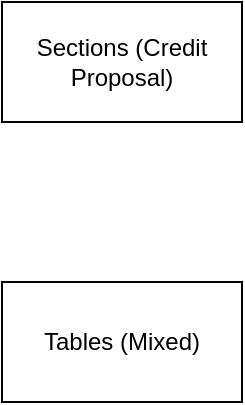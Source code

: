 <mxfile version="21.5.2" type="github" pages="2">
  <diagram name="Page-1" id="o3CT6F6CtiuUgMs5RNq_">
    <mxGraphModel dx="880" dy="470" grid="1" gridSize="10" guides="1" tooltips="1" connect="1" arrows="1" fold="1" page="1" pageScale="1" pageWidth="850" pageHeight="1100" math="0" shadow="0">
      <root>
        <mxCell id="0" />
        <mxCell id="1" parent="0" />
        <mxCell id="ddhl6ij94QkGDkPOVqGp-2" value="Tables (Mixed)" style="rounded=0;whiteSpace=wrap;html=1;" vertex="1" parent="1">
          <mxGeometry x="120" y="210" width="120" height="60" as="geometry" />
        </mxCell>
        <mxCell id="ddhl6ij94QkGDkPOVqGp-3" value="Sections (Credit Proposal)" style="rounded=0;whiteSpace=wrap;html=1;" vertex="1" parent="1">
          <mxGeometry x="120" y="70" width="120" height="60" as="geometry" />
        </mxCell>
      </root>
    </mxGraphModel>
  </diagram>
  <diagram id="ds6y7n6Co1heT7dCjJzo" name="example">
    <mxGraphModel dx="1730" dy="470" grid="1" gridSize="10" guides="1" tooltips="1" connect="1" arrows="1" fold="1" page="1" pageScale="1" pageWidth="850" pageHeight="1100" math="0" shadow="0">
      <root>
        <mxCell id="0" />
        <mxCell id="1" parent="0" />
        <mxCell id="a2IexsWUbLitzWPUd2QV-1" value="Section: TestSectionName" style="swimlane;fontStyle=0;childLayout=stackLayout;horizontal=1;startSize=30;horizontalStack=0;resizeParent=1;resizeParentMax=0;resizeLast=0;collapsible=1;marginBottom=0;whiteSpace=wrap;html=1;" vertex="1" parent="1">
          <mxGeometry x="130" y="100" width="140" height="120" as="geometry" />
        </mxCell>
        <mxCell id="a2IexsWUbLitzWPUd2QV-2" value="AlternativeName1" style="text;strokeColor=none;fillColor=none;align=left;verticalAlign=middle;spacingLeft=4;spacingRight=4;overflow=hidden;points=[[0,0.5],[1,0.5]];portConstraint=eastwest;rotatable=0;whiteSpace=wrap;html=1;" vertex="1" parent="a2IexsWUbLitzWPUd2QV-1">
          <mxGeometry y="30" width="140" height="30" as="geometry" />
        </mxCell>
        <mxCell id="a2IexsWUbLitzWPUd2QV-3" value="AlternativeName1" style="text;strokeColor=none;fillColor=none;align=left;verticalAlign=middle;spacingLeft=4;spacingRight=4;overflow=hidden;points=[[0,0.5],[1,0.5]];portConstraint=eastwest;rotatable=0;whiteSpace=wrap;html=1;" vertex="1" parent="a2IexsWUbLitzWPUd2QV-1">
          <mxGeometry y="60" width="140" height="30" as="geometry" />
        </mxCell>
        <mxCell id="a2IexsWUbLitzWPUd2QV-4" value="ADD" style="text;strokeColor=#d79b00;fillColor=#ffe6cc;align=left;verticalAlign=middle;spacingLeft=4;spacingRight=4;overflow=hidden;points=[[0,0.5],[1,0.5]];portConstraint=eastwest;rotatable=0;whiteSpace=wrap;html=1;" vertex="1" parent="a2IexsWUbLitzWPUd2QV-1">
          <mxGeometry y="90" width="140" height="30" as="geometry" />
        </mxCell>
        <mxCell id="a2IexsWUbLitzWPUd2QV-6" value="" style="endArrow=none;html=1;rounded=0;" edge="1" parent="1">
          <mxGeometry width="50" height="50" relative="1" as="geometry">
            <mxPoint x="360" y="410" as="sourcePoint" />
            <mxPoint x="360" y="30" as="targetPoint" />
          </mxGeometry>
        </mxCell>
        <mxCell id="a2IexsWUbLitzWPUd2QV-8" value="Column: MainColumnName1" style="swimlane;fontStyle=0;childLayout=stackLayout;horizontal=1;startSize=30;horizontalStack=0;resizeParent=1;resizeParentMax=0;resizeLast=0;collapsible=1;marginBottom=0;whiteSpace=wrap;html=1;" vertex="1" parent="1">
          <mxGeometry x="890" y="100" width="140" height="120" as="geometry" />
        </mxCell>
        <mxCell id="a2IexsWUbLitzWPUd2QV-9" value="AlternativeName1" style="text;strokeColor=none;fillColor=none;align=left;verticalAlign=middle;spacingLeft=4;spacingRight=4;overflow=hidden;points=[[0,0.5],[1,0.5]];portConstraint=eastwest;rotatable=0;whiteSpace=wrap;html=1;" vertex="1" parent="a2IexsWUbLitzWPUd2QV-8">
          <mxGeometry y="30" width="140" height="30" as="geometry" />
        </mxCell>
        <mxCell id="a2IexsWUbLitzWPUd2QV-10" value="AlternativeName1" style="text;strokeColor=none;fillColor=none;align=left;verticalAlign=middle;spacingLeft=4;spacingRight=4;overflow=hidden;points=[[0,0.5],[1,0.5]];portConstraint=eastwest;rotatable=0;whiteSpace=wrap;html=1;" vertex="1" parent="a2IexsWUbLitzWPUd2QV-8">
          <mxGeometry y="60" width="140" height="30" as="geometry" />
        </mxCell>
        <mxCell id="a2IexsWUbLitzWPUd2QV-11" value="ADD" style="text;strokeColor=#d79b00;fillColor=#ffe6cc;align=left;verticalAlign=middle;spacingLeft=4;spacingRight=4;overflow=hidden;points=[[0,0.5],[1,0.5]];portConstraint=eastwest;rotatable=0;whiteSpace=wrap;html=1;" vertex="1" parent="a2IexsWUbLitzWPUd2QV-8">
          <mxGeometry y="90" width="140" height="30" as="geometry" />
        </mxCell>
        <mxCell id="a2IexsWUbLitzWPUd2QV-13" value="Columns List" style="swimlane;fontStyle=0;childLayout=stackLayout;horizontal=1;startSize=30;horizontalStack=0;resizeParent=1;resizeParentMax=0;resizeLast=0;collapsible=1;marginBottom=0;whiteSpace=wrap;html=1;" vertex="1" parent="1">
          <mxGeometry x="660" y="100" width="140" height="120" as="geometry" />
        </mxCell>
        <mxCell id="a2IexsWUbLitzWPUd2QV-14" value="MainColumnName1" style="text;strokeColor=none;fillColor=none;align=left;verticalAlign=middle;spacingLeft=4;spacingRight=4;overflow=hidden;points=[[0,0.5],[1,0.5]];portConstraint=eastwest;rotatable=0;whiteSpace=wrap;html=1;" vertex="1" parent="a2IexsWUbLitzWPUd2QV-13">
          <mxGeometry y="30" width="140" height="30" as="geometry" />
        </mxCell>
        <mxCell id="a2IexsWUbLitzWPUd2QV-15" value="MainColumnName2" style="text;strokeColor=none;fillColor=none;align=left;verticalAlign=middle;spacingLeft=4;spacingRight=4;overflow=hidden;points=[[0,0.5],[1,0.5]];portConstraint=eastwest;rotatable=0;whiteSpace=wrap;html=1;" vertex="1" parent="a2IexsWUbLitzWPUd2QV-13">
          <mxGeometry y="60" width="140" height="30" as="geometry" />
        </mxCell>
        <mxCell id="a2IexsWUbLitzWPUd2QV-16" value="ADD" style="text;strokeColor=#d79b00;fillColor=#ffe6cc;align=left;verticalAlign=middle;spacingLeft=4;spacingRight=4;overflow=hidden;points=[[0,0.5],[1,0.5]];portConstraint=eastwest;rotatable=0;whiteSpace=wrap;html=1;" vertex="1" parent="a2IexsWUbLitzWPUd2QV-13">
          <mxGeometry y="90" width="140" height="30" as="geometry" />
        </mxCell>
        <mxCell id="a2IexsWUbLitzWPUd2QV-18" style="edgeStyle=orthogonalEdgeStyle;rounded=0;orthogonalLoop=1;jettySize=auto;html=1;" edge="1" parent="1" source="a2IexsWUbLitzWPUd2QV-15" target="a2IexsWUbLitzWPUd2QV-9">
          <mxGeometry relative="1" as="geometry" />
        </mxCell>
        <mxCell id="a2IexsWUbLitzWPUd2QV-23" style="edgeStyle=orthogonalEdgeStyle;rounded=0;orthogonalLoop=1;jettySize=auto;html=1;" edge="1" parent="1" source="a2IexsWUbLitzWPUd2QV-19" target="a2IexsWUbLitzWPUd2QV-1">
          <mxGeometry relative="1" as="geometry" />
        </mxCell>
        <mxCell id="a2IexsWUbLitzWPUd2QV-19" value="Sections List" style="swimlane;fontStyle=0;childLayout=stackLayout;horizontal=1;startSize=30;horizontalStack=0;resizeParent=1;resizeParentMax=0;resizeLast=0;collapsible=1;marginBottom=0;whiteSpace=wrap;html=1;" vertex="1" parent="1">
          <mxGeometry x="-100" y="100" width="140" height="120" as="geometry" />
        </mxCell>
        <mxCell id="a2IexsWUbLitzWPUd2QV-20" value="MainSectionName1" style="text;strokeColor=none;fillColor=none;align=left;verticalAlign=middle;spacingLeft=4;spacingRight=4;overflow=hidden;points=[[0,0.5],[1,0.5]];portConstraint=eastwest;rotatable=0;whiteSpace=wrap;html=1;" vertex="1" parent="a2IexsWUbLitzWPUd2QV-19">
          <mxGeometry y="30" width="140" height="30" as="geometry" />
        </mxCell>
        <mxCell id="a2IexsWUbLitzWPUd2QV-21" value="MainSectionName2" style="text;strokeColor=none;fillColor=none;align=left;verticalAlign=middle;spacingLeft=4;spacingRight=4;overflow=hidden;points=[[0,0.5],[1,0.5]];portConstraint=eastwest;rotatable=0;whiteSpace=wrap;html=1;" vertex="1" parent="a2IexsWUbLitzWPUd2QV-19">
          <mxGeometry y="60" width="140" height="30" as="geometry" />
        </mxCell>
        <mxCell id="a2IexsWUbLitzWPUd2QV-22" value="ADD" style="text;strokeColor=#d79b00;fillColor=#ffe6cc;align=left;verticalAlign=middle;spacingLeft=4;spacingRight=4;overflow=hidden;points=[[0,0.5],[1,0.5]];portConstraint=eastwest;rotatable=0;whiteSpace=wrap;html=1;" vertex="1" parent="a2IexsWUbLitzWPUd2QV-19">
          <mxGeometry y="90" width="140" height="30" as="geometry" />
        </mxCell>
        <mxCell id="a2IexsWUbLitzWPUd2QV-24" value="Tables List" style="swimlane;fontStyle=0;childLayout=stackLayout;horizontal=1;startSize=30;horizontalStack=0;resizeParent=1;resizeParentMax=0;resizeLast=0;collapsible=1;marginBottom=0;whiteSpace=wrap;html=1;" vertex="1" parent="1">
          <mxGeometry x="390" y="100" width="140" height="120" as="geometry" />
        </mxCell>
        <mxCell id="a2IexsWUbLitzWPUd2QV-25" value="Main Table Name 1" style="text;strokeColor=none;fillColor=none;align=left;verticalAlign=middle;spacingLeft=4;spacingRight=4;overflow=hidden;points=[[0,0.5],[1,0.5]];portConstraint=eastwest;rotatable=0;whiteSpace=wrap;html=1;" vertex="1" parent="a2IexsWUbLitzWPUd2QV-24">
          <mxGeometry y="30" width="140" height="30" as="geometry" />
        </mxCell>
        <mxCell id="a2IexsWUbLitzWPUd2QV-26" value="Main Table Name 2" style="text;strokeColor=none;fillColor=none;align=left;verticalAlign=middle;spacingLeft=4;spacingRight=4;overflow=hidden;points=[[0,0.5],[1,0.5]];portConstraint=eastwest;rotatable=0;whiteSpace=wrap;html=1;" vertex="1" parent="a2IexsWUbLitzWPUd2QV-24">
          <mxGeometry y="60" width="140" height="30" as="geometry" />
        </mxCell>
        <mxCell id="a2IexsWUbLitzWPUd2QV-27" value="ADD" style="text;strokeColor=#d79b00;fillColor=#ffe6cc;align=left;verticalAlign=middle;spacingLeft=4;spacingRight=4;overflow=hidden;points=[[0,0.5],[1,0.5]];portConstraint=eastwest;rotatable=0;whiteSpace=wrap;html=1;" vertex="1" parent="a2IexsWUbLitzWPUd2QV-24">
          <mxGeometry y="90" width="140" height="30" as="geometry" />
        </mxCell>
        <mxCell id="a2IexsWUbLitzWPUd2QV-28" style="edgeStyle=orthogonalEdgeStyle;rounded=0;orthogonalLoop=1;jettySize=auto;html=1;" edge="1" parent="1" source="a2IexsWUbLitzWPUd2QV-26" target="a2IexsWUbLitzWPUd2QV-15">
          <mxGeometry relative="1" as="geometry" />
        </mxCell>
      </root>
    </mxGraphModel>
  </diagram>
</mxfile>
